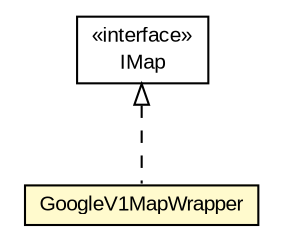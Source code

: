 #!/usr/local/bin/dot
#
# Class diagram 
# Generated by UMLGraph version R5_6-24-gf6e263 (http://www.umlgraph.org/)
#

digraph G {
	edge [fontname="arial",fontsize=10,labelfontname="arial",labelfontsize=10];
	node [fontname="arial",fontsize=10,shape=plaintext];
	nodesep=0.25;
	ranksep=0.5;
	// org.osmdroid.api.IMap
	c36854 [label=<<table title="org.osmdroid.api.IMap" border="0" cellborder="1" cellspacing="0" cellpadding="2" port="p" href="../../../api/IMap.html">
		<tr><td><table border="0" cellspacing="0" cellpadding="1">
<tr><td align="center" balign="center"> &#171;interface&#187; </td></tr>
<tr><td align="center" balign="center"> IMap </td></tr>
		</table></td></tr>
		</table>>, URL="../../../api/IMap.html", fontname="arial", fontcolor="black", fontsize=10.0];
	// org.osmdroid.google.wrapper.v2.GoogleV1MapWrapper
	c36870 [label=<<table title="org.osmdroid.google.wrapper.v2.GoogleV1MapWrapper" border="0" cellborder="1" cellspacing="0" cellpadding="2" port="p" bgcolor="lemonChiffon" href="./GoogleV1MapWrapper.html">
		<tr><td><table border="0" cellspacing="0" cellpadding="1">
<tr><td align="center" balign="center"> GoogleV1MapWrapper </td></tr>
		</table></td></tr>
		</table>>, URL="./GoogleV1MapWrapper.html", fontname="arial", fontcolor="black", fontsize=10.0];
	//org.osmdroid.google.wrapper.v2.GoogleV1MapWrapper implements org.osmdroid.api.IMap
	c36854:p -> c36870:p [dir=back,arrowtail=empty,style=dashed];
}


